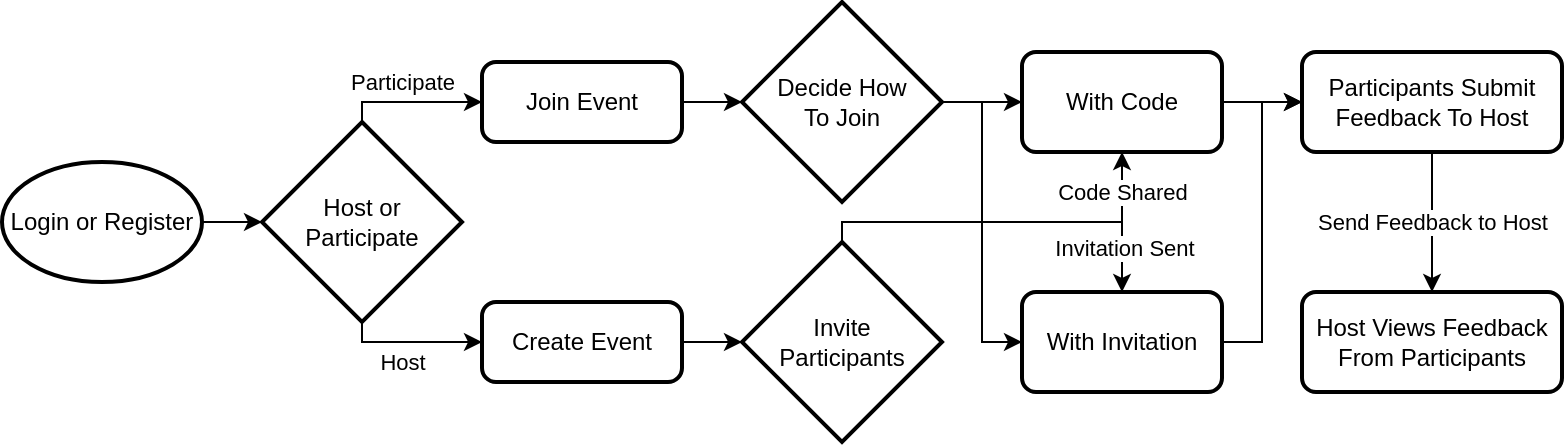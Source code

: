 <mxfile version="14.2.7" type="github">
  <diagram id="kEJS7GYe4vapTDvjzmlF" name="Page-1">
    <mxGraphModel dx="450" dy="310" grid="1" gridSize="10" guides="1" tooltips="1" connect="1" arrows="1" fold="1" page="1" pageScale="1" pageWidth="827" pageHeight="1169" math="0" shadow="0">
      <root>
        <mxCell id="0" />
        <mxCell id="1" parent="0" />
        <mxCell id="cZuZbTssmCdgK3H7z-G_-12" style="edgeStyle=orthogonalEdgeStyle;rounded=0;orthogonalLoop=1;jettySize=auto;html=1;entryX=0;entryY=0.5;entryDx=0;entryDy=0;" edge="1" parent="1" source="CwUWmu0VhKsochQkaoye-6" target="CwUWmu0VhKsochQkaoye-11">
          <mxGeometry relative="1" as="geometry">
            <Array as="points">
              <mxPoint x="190" y="310" />
            </Array>
          </mxGeometry>
        </mxCell>
        <mxCell id="cZuZbTssmCdgK3H7z-G_-32" value="Participate" style="edgeLabel;html=1;align=center;verticalAlign=middle;resizable=0;points=[];" vertex="1" connectable="0" parent="cZuZbTssmCdgK3H7z-G_-12">
          <mxGeometry x="-0.306" relative="1" as="geometry">
            <mxPoint x="5.71" y="-10" as="offset" />
          </mxGeometry>
        </mxCell>
        <mxCell id="cZuZbTssmCdgK3H7z-G_-13" style="edgeStyle=orthogonalEdgeStyle;rounded=0;orthogonalLoop=1;jettySize=auto;html=1;entryX=0;entryY=0.5;entryDx=0;entryDy=0;" edge="1" parent="1" source="CwUWmu0VhKsochQkaoye-6" target="CwUWmu0VhKsochQkaoye-9">
          <mxGeometry relative="1" as="geometry">
            <Array as="points">
              <mxPoint x="190" y="430" />
            </Array>
          </mxGeometry>
        </mxCell>
        <mxCell id="cZuZbTssmCdgK3H7z-G_-33" value="Host" style="edgeLabel;html=1;align=center;verticalAlign=middle;resizable=0;points=[];" vertex="1" connectable="0" parent="cZuZbTssmCdgK3H7z-G_-13">
          <mxGeometry x="0.157" y="-1" relative="1" as="geometry">
            <mxPoint x="-10.48" y="9" as="offset" />
          </mxGeometry>
        </mxCell>
        <mxCell id="CwUWmu0VhKsochQkaoye-6" value="Host or Participate" style="strokeWidth=2;html=1;shape=mxgraph.flowchart.decision;whiteSpace=wrap;" parent="1" vertex="1">
          <mxGeometry x="140" y="320" width="100" height="100" as="geometry" />
        </mxCell>
        <mxCell id="cZuZbTssmCdgK3H7z-G_-15" style="edgeStyle=orthogonalEdgeStyle;rounded=0;orthogonalLoop=1;jettySize=auto;html=1;entryX=0;entryY=0.5;entryDx=0;entryDy=0;entryPerimeter=0;" edge="1" parent="1" source="CwUWmu0VhKsochQkaoye-9" target="CwUWmu0VhKsochQkaoye-28">
          <mxGeometry relative="1" as="geometry" />
        </mxCell>
        <mxCell id="CwUWmu0VhKsochQkaoye-9" value="Create Event" style="rounded=1;whiteSpace=wrap;html=1;absoluteArcSize=1;arcSize=14;strokeWidth=2;" parent="1" vertex="1">
          <mxGeometry x="250" y="410" width="100" height="40" as="geometry" />
        </mxCell>
        <mxCell id="cZuZbTssmCdgK3H7z-G_-16" style="edgeStyle=orthogonalEdgeStyle;rounded=0;orthogonalLoop=1;jettySize=auto;html=1;entryX=0;entryY=0.5;entryDx=0;entryDy=0;entryPerimeter=0;" edge="1" parent="1" source="CwUWmu0VhKsochQkaoye-11" target="CwUWmu0VhKsochQkaoye-23">
          <mxGeometry relative="1" as="geometry" />
        </mxCell>
        <mxCell id="CwUWmu0VhKsochQkaoye-11" value="Join Event" style="rounded=1;whiteSpace=wrap;html=1;absoluteArcSize=1;arcSize=14;strokeWidth=2;" parent="1" vertex="1">
          <mxGeometry x="250" y="290" width="100" height="40" as="geometry" />
        </mxCell>
        <mxCell id="CwUWmu0VhKsochQkaoye-18" style="edgeStyle=orthogonalEdgeStyle;rounded=0;orthogonalLoop=1;jettySize=auto;html=1;exitX=1;exitY=0.5;exitDx=0;exitDy=0;exitPerimeter=0;entryX=0;entryY=0.5;entryDx=0;entryDy=0;entryPerimeter=0;" parent="1" source="CwUWmu0VhKsochQkaoye-17" target="CwUWmu0VhKsochQkaoye-6" edge="1">
          <mxGeometry relative="1" as="geometry" />
        </mxCell>
        <mxCell id="CwUWmu0VhKsochQkaoye-17" value="Login or Register" style="strokeWidth=2;html=1;shape=mxgraph.flowchart.start_1;whiteSpace=wrap;" parent="1" vertex="1">
          <mxGeometry x="10" y="340" width="100" height="60" as="geometry" />
        </mxCell>
        <mxCell id="cZuZbTssmCdgK3H7z-G_-18" style="edgeStyle=orthogonalEdgeStyle;rounded=0;orthogonalLoop=1;jettySize=auto;html=1;entryX=0;entryY=0.5;entryDx=0;entryDy=0;" edge="1" parent="1" source="CwUWmu0VhKsochQkaoye-23" target="CwUWmu0VhKsochQkaoye-29">
          <mxGeometry relative="1" as="geometry" />
        </mxCell>
        <mxCell id="cZuZbTssmCdgK3H7z-G_-19" style="edgeStyle=orthogonalEdgeStyle;rounded=0;orthogonalLoop=1;jettySize=auto;html=1;entryX=0;entryY=0.5;entryDx=0;entryDy=0;" edge="1" parent="1" source="CwUWmu0VhKsochQkaoye-23" target="CwUWmu0VhKsochQkaoye-33">
          <mxGeometry relative="1" as="geometry" />
        </mxCell>
        <mxCell id="CwUWmu0VhKsochQkaoye-23" value="&lt;div&gt;Decide How &lt;br&gt;&lt;/div&gt;&lt;div&gt;To Join&lt;/div&gt;" style="strokeWidth=2;html=1;shape=mxgraph.flowchart.decision;whiteSpace=wrap;align=center;" parent="1" vertex="1">
          <mxGeometry x="380" y="260" width="100" height="100" as="geometry" />
        </mxCell>
        <mxCell id="cZuZbTssmCdgK3H7z-G_-21" style="edgeStyle=orthogonalEdgeStyle;rounded=0;orthogonalLoop=1;jettySize=auto;html=1;entryX=0.5;entryY=1;entryDx=0;entryDy=0;exitX=0.5;exitY=0;exitDx=0;exitDy=0;exitPerimeter=0;" edge="1" parent="1" source="CwUWmu0VhKsochQkaoye-28" target="CwUWmu0VhKsochQkaoye-29">
          <mxGeometry relative="1" as="geometry">
            <Array as="points">
              <mxPoint x="430" y="370" />
              <mxPoint x="570" y="370" />
            </Array>
          </mxGeometry>
        </mxCell>
        <mxCell id="cZuZbTssmCdgK3H7z-G_-24" value="Code Shared" style="edgeLabel;html=1;align=center;verticalAlign=middle;resizable=0;points=[];" vertex="1" connectable="0" parent="cZuZbTssmCdgK3H7z-G_-21">
          <mxGeometry x="0.791" relative="1" as="geometry">
            <mxPoint as="offset" />
          </mxGeometry>
        </mxCell>
        <mxCell id="cZuZbTssmCdgK3H7z-G_-22" style="edgeStyle=orthogonalEdgeStyle;rounded=0;orthogonalLoop=1;jettySize=auto;html=1;entryX=0.5;entryY=0;entryDx=0;entryDy=0;exitX=0.5;exitY=0;exitDx=0;exitDy=0;exitPerimeter=0;" edge="1" parent="1" source="CwUWmu0VhKsochQkaoye-28" target="CwUWmu0VhKsochQkaoye-33">
          <mxGeometry relative="1" as="geometry">
            <Array as="points">
              <mxPoint x="430" y="370" />
              <mxPoint x="570" y="370" />
            </Array>
          </mxGeometry>
        </mxCell>
        <mxCell id="cZuZbTssmCdgK3H7z-G_-23" value="Invitation Sent" style="edgeLabel;html=1;align=center;verticalAlign=middle;resizable=0;points=[];" vertex="1" connectable="0" parent="cZuZbTssmCdgK3H7z-G_-22">
          <mxGeometry x="0.755" y="1" relative="1" as="geometry">
            <mxPoint as="offset" />
          </mxGeometry>
        </mxCell>
        <mxCell id="CwUWmu0VhKsochQkaoye-28" value="&lt;div&gt;Invite &lt;br&gt;&lt;/div&gt;&lt;div&gt;Participants&lt;/div&gt;" style="strokeWidth=2;html=1;shape=mxgraph.flowchart.decision;whiteSpace=wrap;" parent="1" vertex="1">
          <mxGeometry x="380" y="380" width="100" height="100" as="geometry" />
        </mxCell>
        <mxCell id="cZuZbTssmCdgK3H7z-G_-25" style="edgeStyle=orthogonalEdgeStyle;rounded=0;orthogonalLoop=1;jettySize=auto;html=1;entryX=0;entryY=0.5;entryDx=0;entryDy=0;" edge="1" parent="1" source="CwUWmu0VhKsochQkaoye-29" target="CwUWmu0VhKsochQkaoye-41">
          <mxGeometry relative="1" as="geometry" />
        </mxCell>
        <mxCell id="CwUWmu0VhKsochQkaoye-29" value="With Code" style="rounded=1;whiteSpace=wrap;html=1;absoluteArcSize=1;arcSize=14;strokeWidth=2;" parent="1" vertex="1">
          <mxGeometry x="520" y="285" width="100" height="50" as="geometry" />
        </mxCell>
        <mxCell id="cZuZbTssmCdgK3H7z-G_-29" style="edgeStyle=orthogonalEdgeStyle;rounded=0;orthogonalLoop=1;jettySize=auto;html=1;entryX=0;entryY=0.5;entryDx=0;entryDy=0;" edge="1" parent="1" source="CwUWmu0VhKsochQkaoye-33" target="CwUWmu0VhKsochQkaoye-41">
          <mxGeometry relative="1" as="geometry" />
        </mxCell>
        <mxCell id="CwUWmu0VhKsochQkaoye-33" value="With Invitation" style="rounded=1;whiteSpace=wrap;html=1;absoluteArcSize=1;arcSize=14;strokeWidth=2;" parent="1" vertex="1">
          <mxGeometry x="520" y="405" width="100" height="50" as="geometry" />
        </mxCell>
        <mxCell id="cZuZbTssmCdgK3H7z-G_-30" style="edgeStyle=orthogonalEdgeStyle;rounded=0;orthogonalLoop=1;jettySize=auto;html=1;entryX=0.5;entryY=0;entryDx=0;entryDy=0;" edge="1" parent="1" source="CwUWmu0VhKsochQkaoye-41" target="cZuZbTssmCdgK3H7z-G_-8">
          <mxGeometry relative="1" as="geometry" />
        </mxCell>
        <mxCell id="cZuZbTssmCdgK3H7z-G_-31" value="Send Feedback to Host" style="edgeLabel;html=1;align=center;verticalAlign=middle;resizable=0;points=[];" vertex="1" connectable="0" parent="cZuZbTssmCdgK3H7z-G_-30">
          <mxGeometry x="-0.326" relative="1" as="geometry">
            <mxPoint y="11.55" as="offset" />
          </mxGeometry>
        </mxCell>
        <mxCell id="CwUWmu0VhKsochQkaoye-41" value="Participants Submit Feedback To Host" style="rounded=1;whiteSpace=wrap;html=1;absoluteArcSize=1;arcSize=14;strokeWidth=2;" parent="1" vertex="1">
          <mxGeometry x="660" y="285" width="130" height="50" as="geometry" />
        </mxCell>
        <mxCell id="cZuZbTssmCdgK3H7z-G_-8" value="Host Views Feedback From Participants" style="rounded=1;whiteSpace=wrap;html=1;absoluteArcSize=1;arcSize=14;strokeWidth=2;" vertex="1" parent="1">
          <mxGeometry x="660" y="405" width="130" height="50" as="geometry" />
        </mxCell>
      </root>
    </mxGraphModel>
  </diagram>
</mxfile>
